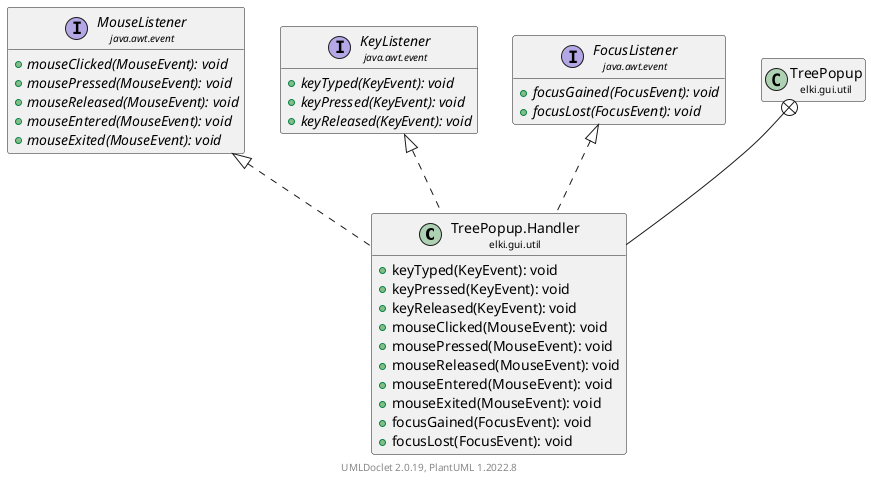 @startuml
    remove .*\.(Instance|Par|Parameterizer|Factory)$
    set namespaceSeparator none
    hide empty fields
    hide empty methods

    class "<size:14>TreePopup.Handler\n<size:10>elki.gui.util" as elki.gui.util.TreePopup.Handler [[TreePopup.Handler.html]] {
        +keyTyped(KeyEvent): void
        +keyPressed(KeyEvent): void
        +keyReleased(KeyEvent): void
        +mouseClicked(MouseEvent): void
        +mousePressed(MouseEvent): void
        +mouseReleased(MouseEvent): void
        +mouseEntered(MouseEvent): void
        +mouseExited(MouseEvent): void
        +focusGained(FocusEvent): void
        +focusLost(FocusEvent): void
    }

    interface "<size:14>MouseListener\n<size:10>java.awt.event" as java.awt.event.MouseListener {
        {abstract} +mouseClicked(MouseEvent): void
        {abstract} +mousePressed(MouseEvent): void
        {abstract} +mouseReleased(MouseEvent): void
        {abstract} +mouseEntered(MouseEvent): void
        {abstract} +mouseExited(MouseEvent): void
    }
    interface "<size:14>KeyListener\n<size:10>java.awt.event" as java.awt.event.KeyListener {
        {abstract} +keyTyped(KeyEvent): void
        {abstract} +keyPressed(KeyEvent): void
        {abstract} +keyReleased(KeyEvent): void
    }
    interface "<size:14>FocusListener\n<size:10>java.awt.event" as java.awt.event.FocusListener {
        {abstract} +focusGained(FocusEvent): void
        {abstract} +focusLost(FocusEvent): void
    }
    class "<size:14>TreePopup\n<size:10>elki.gui.util" as elki.gui.util.TreePopup [[TreePopup.html]]

    java.awt.event.MouseListener <|.. elki.gui.util.TreePopup.Handler
    java.awt.event.KeyListener <|.. elki.gui.util.TreePopup.Handler
    java.awt.event.FocusListener <|.. elki.gui.util.TreePopup.Handler
    elki.gui.util.TreePopup +-- elki.gui.util.TreePopup.Handler

    center footer UMLDoclet 2.0.19, PlantUML 1.2022.8
@enduml
